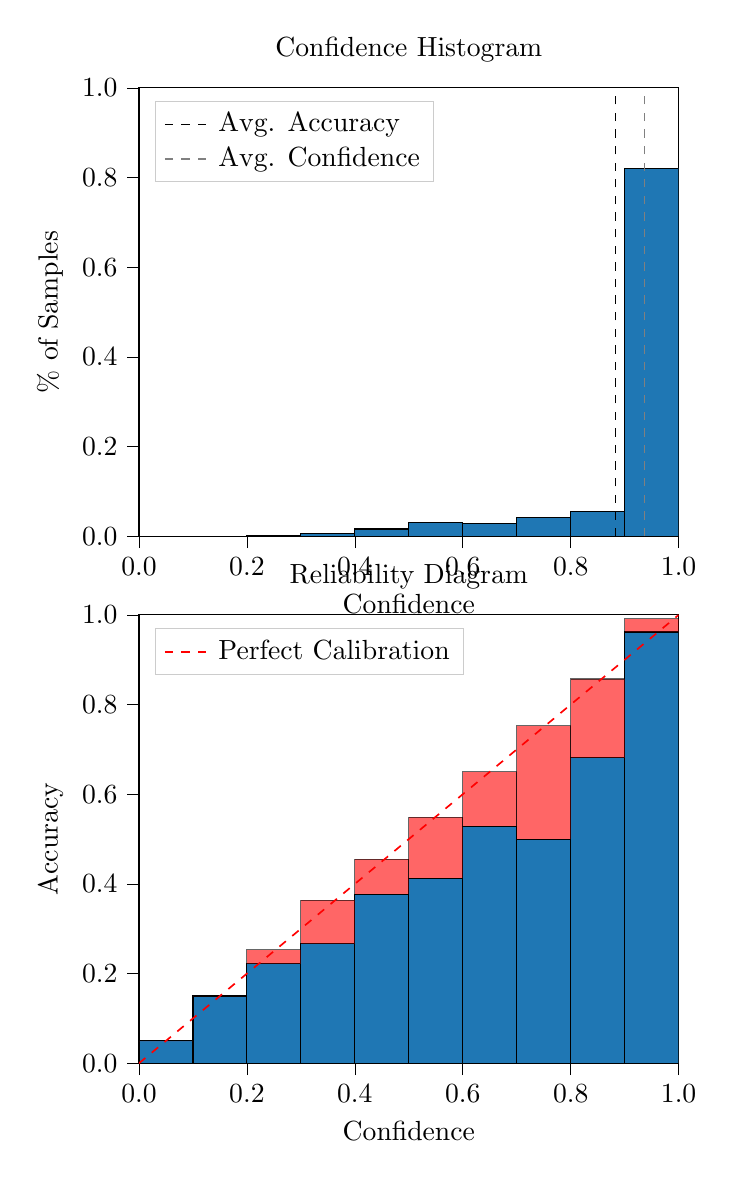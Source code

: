 % This file was created by tikzplotlib v0.9.8.
\begin{tikzpicture}

\definecolor{color0}{rgb}{0.122,0.467,0.706}

\begin{groupplot}[group style={group size=1 by 2}]
\nextgroupplot[
legend cell align={left},
legend style={
  fill opacity=0.8,
  draw opacity=1,
  text opacity=1,
  at={(0.03,0.97)},
  anchor=north west,
  draw=white!80!black
},
tick align=outside,
tick pos=left,
title={Confidence Histogram},
x grid style={white!69.02!black},
xlabel={Confidence},
xmin=0, xmax=1,
xtick style={color=black},
xtick={0,0.2,0.4,0.6,0.8,1},
xticklabels={0.0,0.2,0.4,0.6,0.8,1.0},
y grid style={white!69.02!black},
ylabel={\% of Samples},
ymin=0, ymax=1,
ytick style={color=black},
ytick={0,0.2,0.4,0.6,0.8,1},
yticklabels={0.0,0.2,0.4,0.6,0.8,1.0}
]
\draw[draw=black,fill=color0] (axis cs:-6.939e-18,0) rectangle (axis cs:0.1,0);
\draw[draw=black,fill=color0] (axis cs:0.1,0) rectangle (axis cs:0.2,0);
\draw[draw=black,fill=color0] (axis cs:0.2,0) rectangle (axis cs:0.3,0.001);
\draw[draw=black,fill=color0] (axis cs:0.3,0) rectangle (axis cs:0.4,0.007);
\draw[draw=black,fill=color0] (axis cs:0.4,0) rectangle (axis cs:0.5,0.016);
\draw[draw=black,fill=color0] (axis cs:0.5,0) rectangle (axis cs:0.6,0.03);
\draw[draw=black,fill=color0] (axis cs:0.6,0) rectangle (axis cs:0.7,0.029);
\draw[draw=black,fill=color0] (axis cs:0.7,0) rectangle (axis cs:0.8,0.041);
\draw[draw=black,fill=color0] (axis cs:0.8,0) rectangle (axis cs:0.9,0.055);
\draw[draw=black,fill=color0] (axis cs:0.9,0) rectangle (axis cs:1,0.821);
\addplot [semithick, black, dashed]
table {%
0.883 0
0.883 1
};
\addlegendentry{Avg. Accuracy}
\addplot [semithick, white!50.196!black, dashed]
table {%
0.937 0
0.937 1
};
\addlegendentry{Avg. Confidence}

\nextgroupplot[
legend cell align={left},
legend style={
  fill opacity=0.8,
  draw opacity=1,
  text opacity=1,
  at={(0.03,0.97)},
  anchor=north west,
  draw=white!80!black
},
tick align=outside,
tick pos=left,
title={Reliability Diagram},
x grid style={white!69.02!black},
xlabel={Confidence},
xmin=0, xmax=1,
xtick style={color=black},
xtick={0,0.2,0.4,0.6,0.8,1},
xticklabels={0.0,0.2,0.4,0.6,0.8,1.0},
y grid style={white!69.02!black},
ylabel={Accuracy},
ymin=0, ymax=1,
ytick style={color=black},
ytick={0,0.2,0.4,0.6,0.8,1},
yticklabels={0.0,0.2,0.4,0.6,0.8,1.0}
]
\draw[draw=black,fill=color0] (axis cs:-6.939e-18,0) rectangle (axis cs:0.1,0.05);
\draw[draw=black,fill=color0] (axis cs:0.1,0) rectangle (axis cs:0.2,0.15);
\draw[draw=black,fill=color0] (axis cs:0.2,0) rectangle (axis cs:0.3,0.222);
\draw[draw=black,fill=color0] (axis cs:0.3,0) rectangle (axis cs:0.4,0.267);
\draw[draw=black,fill=color0] (axis cs:0.4,0) rectangle (axis cs:0.5,0.377);
\draw[draw=black,fill=color0] (axis cs:0.5,0) rectangle (axis cs:0.6,0.413);
\draw[draw=black,fill=color0] (axis cs:0.6,0) rectangle (axis cs:0.7,0.529);
\draw[draw=black,fill=color0] (axis cs:0.7,0) rectangle (axis cs:0.8,0.5);
\draw[draw=black,fill=color0] (axis cs:0.8,0) rectangle (axis cs:0.9,0.681);
\draw[draw=black,fill=color0] (axis cs:0.9,0) rectangle (axis cs:1,0.962);
\draw[draw=black,fill=red,opacity=0.6] (axis cs:-6.939e-18,0.05) rectangle (axis cs:0.1,0.05);
\draw[draw=black,fill=red,opacity=0.6] (axis cs:0.1,0.15) rectangle (axis cs:0.2,0.15);
\draw[draw=black,fill=red,opacity=0.6] (axis cs:0.2,0.222) rectangle (axis cs:0.3,0.253);
\draw[draw=black,fill=red,opacity=0.6] (axis cs:0.3,0.267) rectangle (axis cs:0.4,0.364);
\draw[draw=black,fill=red,opacity=0.6] (axis cs:0.4,0.377) rectangle (axis cs:0.5,0.455);
\draw[draw=black,fill=red,opacity=0.6] (axis cs:0.5,0.413) rectangle (axis cs:0.6,0.549);
\draw[draw=black,fill=red,opacity=0.6] (axis cs:0.6,0.529) rectangle (axis cs:0.7,0.65);
\draw[draw=black,fill=red,opacity=0.6] (axis cs:0.7,0.5) rectangle (axis cs:0.8,0.753);
\draw[draw=black,fill=red,opacity=0.6] (axis cs:0.8,0.681) rectangle (axis cs:0.9,0.857);
\draw[draw=black,fill=red,opacity=0.6] (axis cs:0.9,0.962) rectangle (axis cs:1,0.992);
\addplot [semithick, red, dashed]
table {%
0 0
1 1
};
\addlegendentry{Perfect Calibration}
\end{groupplot}

\end{tikzpicture}
